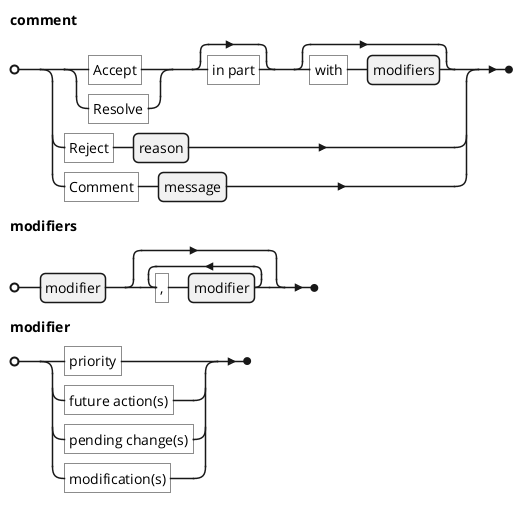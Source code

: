 @startebnf
skinparam defaultfontname "Open Sans"
comment = (("Accept" | "Resolve"), 
        ["in part"], ["with", modifiers]
    | "Reject", reason
    | "Comment", message);

modifiers = modifier, {",", modifier};

modifier = (
        "priority"
        | "future action(s)"
        | "pending change(s)"
        | "modification(s)");

@endebnf